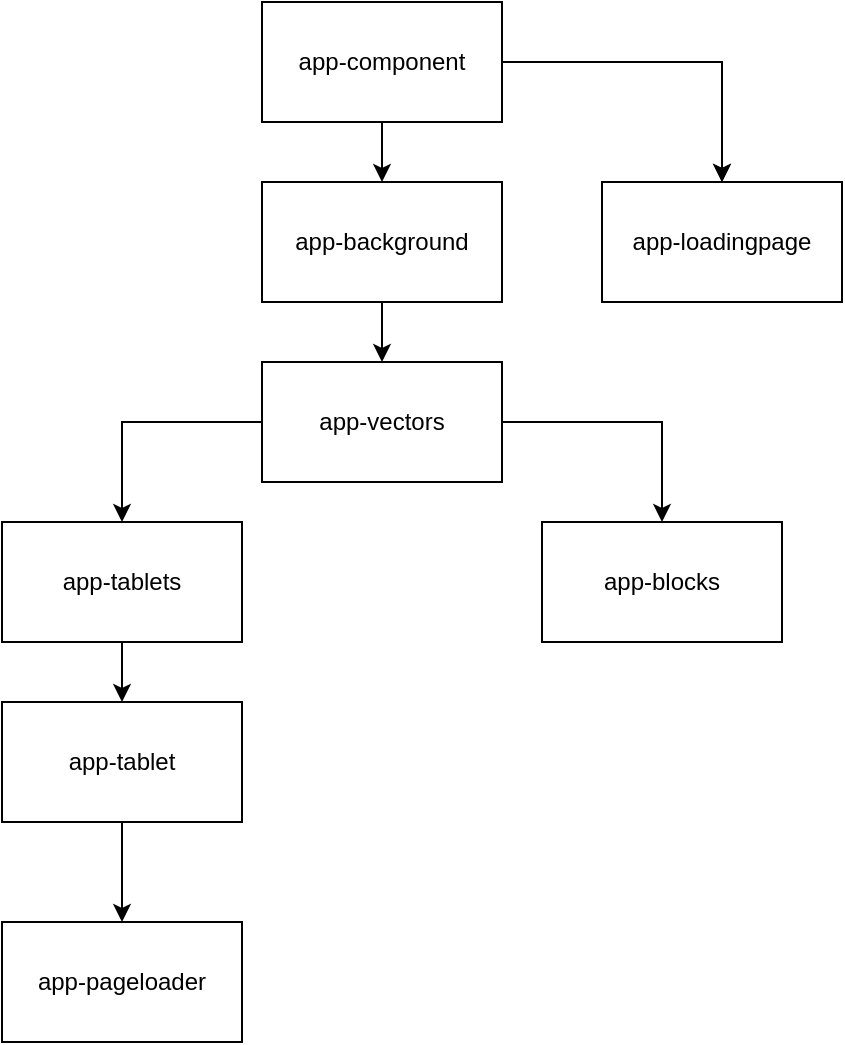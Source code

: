 <mxfile pages="1" version="11.2.4" type="device"><diagram id="Cn6-p6YvIHfPmBy4kGOg" name="Page-1"><mxGraphModel dx="868" dy="522" grid="1" gridSize="10" guides="1" tooltips="1" connect="1" arrows="1" fold="1" page="1" pageScale="1" pageWidth="850" pageHeight="1100" math="0" shadow="0"><root><mxCell id="0"/><mxCell id="1" parent="0"/><mxCell id="wbxoad55qUgf5hyL1uva-3" value="" style="edgeStyle=orthogonalEdgeStyle;rounded=0;orthogonalLoop=1;jettySize=auto;html=1;" parent="1" source="wbxoad55qUgf5hyL1uva-1" target="wbxoad55qUgf5hyL1uva-2" edge="1"><mxGeometry relative="1" as="geometry"/></mxCell><mxCell id="wbxoad55qUgf5hyL1uva-4" value="" style="edgeStyle=orthogonalEdgeStyle;rounded=0;orthogonalLoop=1;jettySize=auto;html=1;" parent="1" source="wbxoad55qUgf5hyL1uva-1" target="wbxoad55qUgf5hyL1uva-2" edge="1"><mxGeometry relative="1" as="geometry"/></mxCell><mxCell id="wbxoad55qUgf5hyL1uva-6" value="" style="edgeStyle=orthogonalEdgeStyle;rounded=0;orthogonalLoop=1;jettySize=auto;html=1;" parent="1" source="wbxoad55qUgf5hyL1uva-1" target="wbxoad55qUgf5hyL1uva-5" edge="1"><mxGeometry relative="1" as="geometry"/></mxCell><mxCell id="wbxoad55qUgf5hyL1uva-1" value="app-component" style="rounded=0;whiteSpace=wrap;html=1;" parent="1" vertex="1"><mxGeometry x="350" y="20" width="120" height="60" as="geometry"/></mxCell><mxCell id="wbxoad55qUgf5hyL1uva-9" value="" style="edgeStyle=orthogonalEdgeStyle;rounded=0;orthogonalLoop=1;jettySize=auto;html=1;" parent="1" source="wbxoad55qUgf5hyL1uva-5" target="wbxoad55qUgf5hyL1uva-8" edge="1"><mxGeometry relative="1" as="geometry"/></mxCell><mxCell id="wbxoad55qUgf5hyL1uva-5" value="app-background" style="rounded=0;whiteSpace=wrap;html=1;" parent="1" vertex="1"><mxGeometry x="350" y="110" width="120" height="60" as="geometry"/></mxCell><mxCell id="wbxoad55qUgf5hyL1uva-13" value="" style="edgeStyle=orthogonalEdgeStyle;rounded=0;orthogonalLoop=1;jettySize=auto;html=1;" parent="1" source="wbxoad55qUgf5hyL1uva-8" target="wbxoad55qUgf5hyL1uva-12" edge="1"><mxGeometry relative="1" as="geometry"/></mxCell><mxCell id="z1u7WCBeS544IMNrw1L1-3" value="" style="edgeStyle=orthogonalEdgeStyle;rounded=0;orthogonalLoop=1;jettySize=auto;html=1;entryX=0.5;entryY=0;entryDx=0;entryDy=0;" edge="1" parent="1" source="wbxoad55qUgf5hyL1uva-8" target="z1u7WCBeS544IMNrw1L1-1"><mxGeometry relative="1" as="geometry"><mxPoint x="270" y="230" as="targetPoint"/></mxGeometry></mxCell><mxCell id="wbxoad55qUgf5hyL1uva-8" value="app-vectors" style="rounded=0;whiteSpace=wrap;html=1;" parent="1" vertex="1"><mxGeometry x="350" y="200" width="120" height="60" as="geometry"/></mxCell><mxCell id="wbxoad55qUgf5hyL1uva-12" value="app-blocks" style="rounded=0;whiteSpace=wrap;html=1;" parent="1" vertex="1"><mxGeometry x="490" y="280" width="120" height="60" as="geometry"/></mxCell><mxCell id="wbxoad55qUgf5hyL1uva-15" value="" style="edgeStyle=orthogonalEdgeStyle;rounded=0;orthogonalLoop=1;jettySize=auto;html=1;" parent="1" source="wbxoad55qUgf5hyL1uva-10" target="wbxoad55qUgf5hyL1uva-14" edge="1"><mxGeometry relative="1" as="geometry"/></mxCell><mxCell id="wbxoad55qUgf5hyL1uva-10" value="app-tablet" style="rounded=0;whiteSpace=wrap;html=1;" parent="1" vertex="1"><mxGeometry x="220" y="370" width="120" height="60" as="geometry"/></mxCell><mxCell id="wbxoad55qUgf5hyL1uva-14" value="app-pageloader" style="rounded=0;whiteSpace=wrap;html=1;" parent="1" vertex="1"><mxGeometry x="220" y="480" width="120" height="60" as="geometry"/></mxCell><mxCell id="wbxoad55qUgf5hyL1uva-2" value="app-loadingpage" style="rounded=0;whiteSpace=wrap;html=1;" parent="1" vertex="1"><mxGeometry x="520" y="110" width="120" height="60" as="geometry"/></mxCell><mxCell id="z1u7WCBeS544IMNrw1L1-4" value="" style="edgeStyle=orthogonalEdgeStyle;rounded=0;orthogonalLoop=1;jettySize=auto;html=1;" edge="1" parent="1" source="z1u7WCBeS544IMNrw1L1-1" target="wbxoad55qUgf5hyL1uva-10"><mxGeometry relative="1" as="geometry"/></mxCell><mxCell id="z1u7WCBeS544IMNrw1L1-1" value="app-tablets" style="rounded=0;whiteSpace=wrap;html=1;" vertex="1" parent="1"><mxGeometry x="220" y="280" width="120" height="60" as="geometry"/></mxCell></root></mxGraphModel></diagram></mxfile>